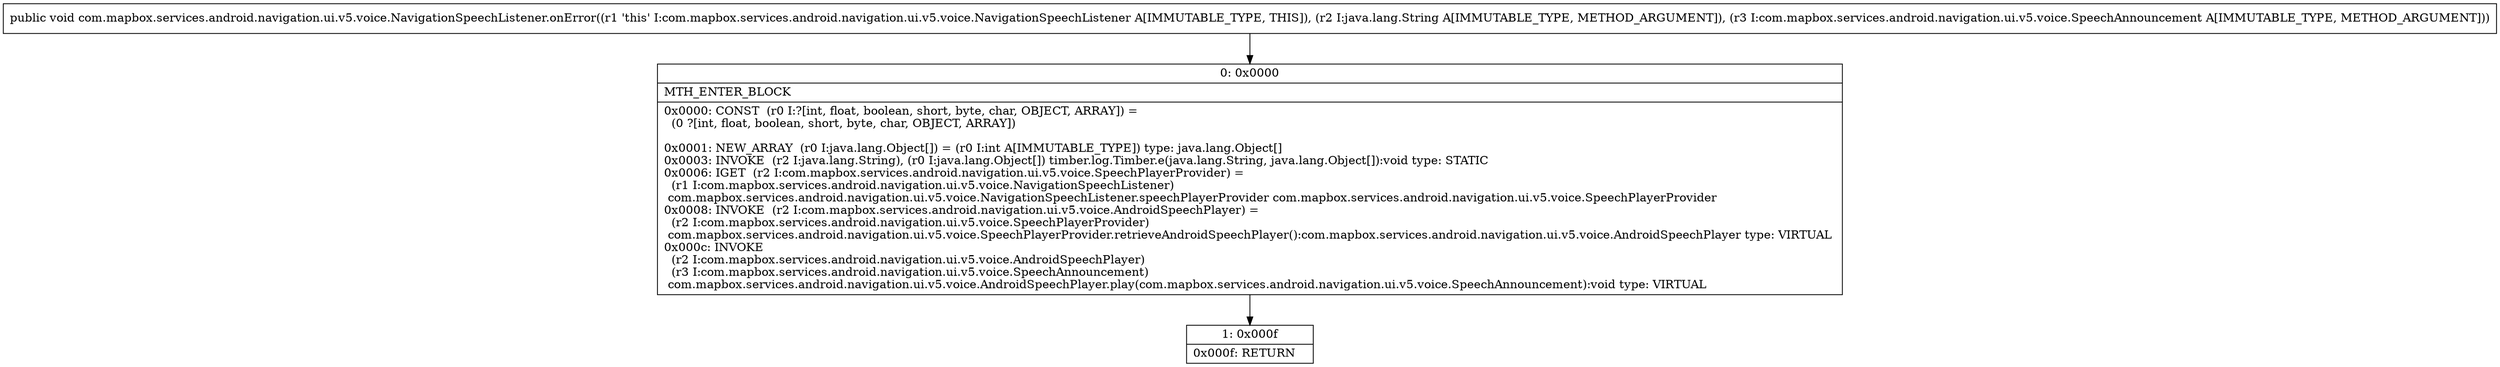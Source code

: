 digraph "CFG forcom.mapbox.services.android.navigation.ui.v5.voice.NavigationSpeechListener.onError(Ljava\/lang\/String;Lcom\/mapbox\/services\/android\/navigation\/ui\/v5\/voice\/SpeechAnnouncement;)V" {
Node_0 [shape=record,label="{0\:\ 0x0000|MTH_ENTER_BLOCK\l|0x0000: CONST  (r0 I:?[int, float, boolean, short, byte, char, OBJECT, ARRAY]) = \l  (0 ?[int, float, boolean, short, byte, char, OBJECT, ARRAY])\l \l0x0001: NEW_ARRAY  (r0 I:java.lang.Object[]) = (r0 I:int A[IMMUTABLE_TYPE]) type: java.lang.Object[] \l0x0003: INVOKE  (r2 I:java.lang.String), (r0 I:java.lang.Object[]) timber.log.Timber.e(java.lang.String, java.lang.Object[]):void type: STATIC \l0x0006: IGET  (r2 I:com.mapbox.services.android.navigation.ui.v5.voice.SpeechPlayerProvider) = \l  (r1 I:com.mapbox.services.android.navigation.ui.v5.voice.NavigationSpeechListener)\l com.mapbox.services.android.navigation.ui.v5.voice.NavigationSpeechListener.speechPlayerProvider com.mapbox.services.android.navigation.ui.v5.voice.SpeechPlayerProvider \l0x0008: INVOKE  (r2 I:com.mapbox.services.android.navigation.ui.v5.voice.AndroidSpeechPlayer) = \l  (r2 I:com.mapbox.services.android.navigation.ui.v5.voice.SpeechPlayerProvider)\l com.mapbox.services.android.navigation.ui.v5.voice.SpeechPlayerProvider.retrieveAndroidSpeechPlayer():com.mapbox.services.android.navigation.ui.v5.voice.AndroidSpeechPlayer type: VIRTUAL \l0x000c: INVOKE  \l  (r2 I:com.mapbox.services.android.navigation.ui.v5.voice.AndroidSpeechPlayer)\l  (r3 I:com.mapbox.services.android.navigation.ui.v5.voice.SpeechAnnouncement)\l com.mapbox.services.android.navigation.ui.v5.voice.AndroidSpeechPlayer.play(com.mapbox.services.android.navigation.ui.v5.voice.SpeechAnnouncement):void type: VIRTUAL \l}"];
Node_1 [shape=record,label="{1\:\ 0x000f|0x000f: RETURN   \l}"];
MethodNode[shape=record,label="{public void com.mapbox.services.android.navigation.ui.v5.voice.NavigationSpeechListener.onError((r1 'this' I:com.mapbox.services.android.navigation.ui.v5.voice.NavigationSpeechListener A[IMMUTABLE_TYPE, THIS]), (r2 I:java.lang.String A[IMMUTABLE_TYPE, METHOD_ARGUMENT]), (r3 I:com.mapbox.services.android.navigation.ui.v5.voice.SpeechAnnouncement A[IMMUTABLE_TYPE, METHOD_ARGUMENT])) }"];
MethodNode -> Node_0;
Node_0 -> Node_1;
}

